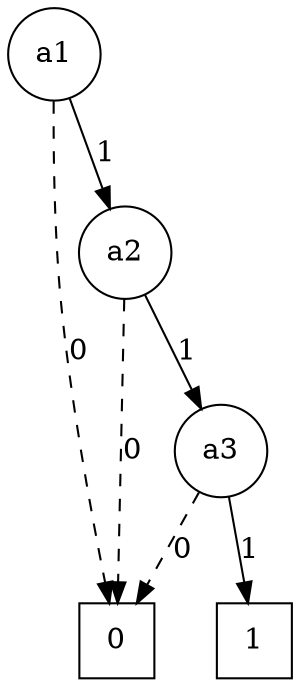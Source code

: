 /* Exhibit the boolean function a1 & a2 & a3 */
digraph G {
ordering=out
{rank=same
obdd_a1 [shape=circle,label=a1]
}
{rank=same
obdd_a2 [shape=circle,label=a2]
}
{rank=same
obdd_a3 [shape=circle,label=a3]
}
{rank=same
obdd_0 [shape=square,label=0]
obdd_1 [shape=square,label=1]
}

obdd_a1 -> obdd_0 [style=dashed,label=0]
obdd_a1 -> obdd_a2 [label=1]
obdd_a2 -> obdd_0 [style=dashed,label=0]
obdd_a2 -> obdd_a3 [label=1]
obdd_a3 -> obdd_0 [style=dashed,label=0]
obdd_a3 -> obdd_1 [label=1]
}
